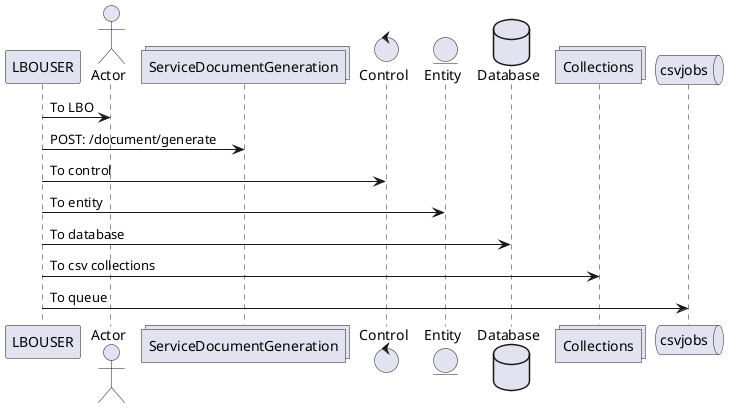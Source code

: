 .Service Document Generation
[plantuml]
----
@startuml
participant LBOUSER as lbo
actor       Actor       as Foo1
collections    ServiceDocumentGeneration  as Foo2
control     Control     as Foo3
entity      Entity      as Foo4
database    Database    as Foo5
collections Collections as Foo6
queue       csvjobs       as Foo7
lbo -> Foo1 : To LBO
lbo -> Foo2 : POST: /document/generate
lbo -> Foo3 : To control
lbo -> Foo4 : To entity
lbo -> Foo5 : To database
lbo -> Foo6 : To csv collections
lbo -> Foo7: To queue
@enduml
----